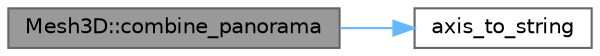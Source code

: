 digraph "Mesh3D::combine_panorama"
{
 // LATEX_PDF_SIZE
  bgcolor="transparent";
  edge [fontname=Helvetica,fontsize=10,labelfontname=Helvetica,labelfontsize=10];
  node [fontname=Helvetica,fontsize=10,shape=box,height=0.2,width=0.4];
  rankdir="LR";
  Node1 [id="Node000001",label="Mesh3D::combine_panorama",height=0.2,width=0.4,color="gray40", fillcolor="grey60", style="filled", fontcolor="black",tooltip="Combine PANORAMA feature maps SDM, NDM and GNDM in PANORAMA extended representation."];
  Node1 -> Node2 [id="edge1_Node000001_Node000002",color="steelblue1",style="solid",tooltip=" "];
  Node2 [id="Node000002",label="axis_to_string",height=0.2,width=0.4,color="grey40", fillcolor="white", style="filled",URL="$aux_8cpp.html#afc31f23e1de37e57949b88b2da006122",tooltip="Convert enum Axis to std::string c++ type."];
}
